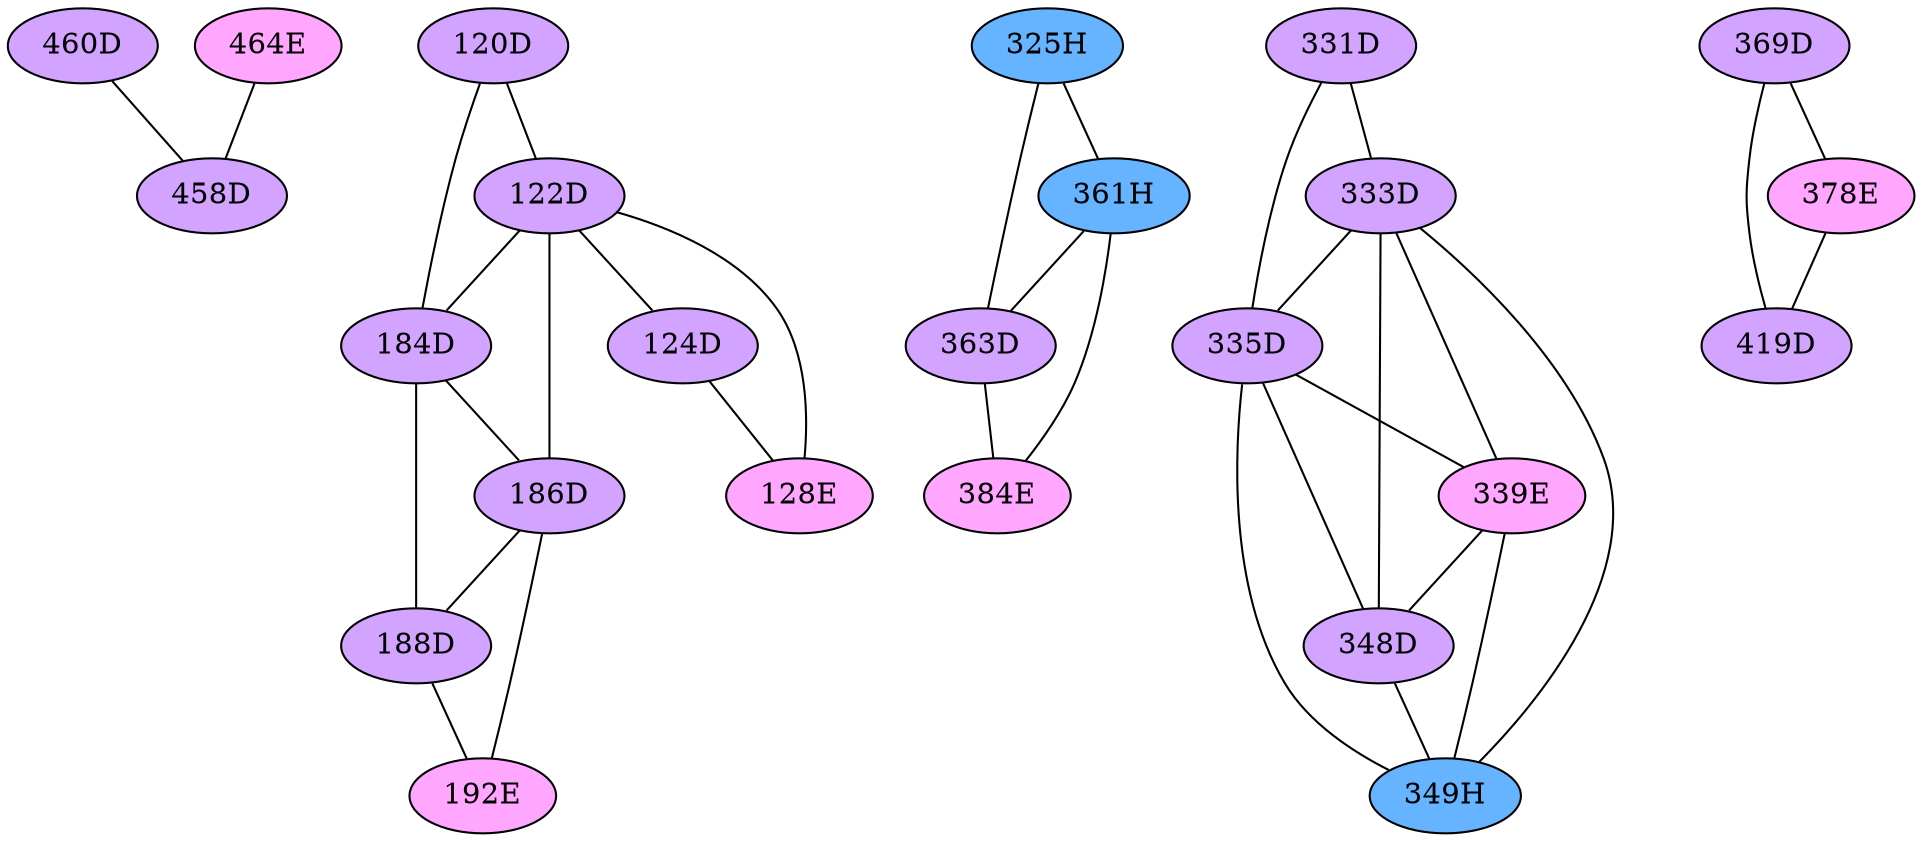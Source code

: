 // The Round Table
graph {
	"460D" [fillcolor="#D3A4FF" style=radial]
	"458D" [fillcolor="#D3A4FF" style=radial]
	"460D" -- "458D" [penwidth=1]
	"464E" [fillcolor="#FFA6FF" style=radial]
	"458D" [fillcolor="#D3A4FF" style=radial]
	"464E" -- "458D" [penwidth=1]
	"120D" [fillcolor="#D3A4FF" style=radial]
	"122D" [fillcolor="#D3A4FF" style=radial]
	"120D" -- "122D" [penwidth=1]
	"120D" [fillcolor="#D3A4FF" style=radial]
	"184D" [fillcolor="#D3A4FF" style=radial]
	"120D" -- "184D" [penwidth=1]
	"122D" [fillcolor="#D3A4FF" style=radial]
	"184D" [fillcolor="#D3A4FF" style=radial]
	"122D" -- "184D" [penwidth=1]
	"122D" [fillcolor="#D3A4FF" style=radial]
	"124D" [fillcolor="#D3A4FF" style=radial]
	"122D" -- "124D" [penwidth=1]
	"122D" [fillcolor="#D3A4FF" style=radial]
	"128E" [fillcolor="#FFA6FF" style=radial]
	"122D" -- "128E" [penwidth=1]
	"122D" [fillcolor="#D3A4FF" style=radial]
	"186D" [fillcolor="#D3A4FF" style=radial]
	"122D" -- "186D" [penwidth=1]
	"124D" [fillcolor="#D3A4FF" style=radial]
	"128E" [fillcolor="#FFA6FF" style=radial]
	"124D" -- "128E" [penwidth=1]
	"184D" [fillcolor="#D3A4FF" style=radial]
	"188D" [fillcolor="#D3A4FF" style=radial]
	"184D" -- "188D" [penwidth=1]
	"184D" [fillcolor="#D3A4FF" style=radial]
	"186D" [fillcolor="#D3A4FF" style=radial]
	"184D" -- "186D" [penwidth=1]
	"186D" [fillcolor="#D3A4FF" style=radial]
	"188D" [fillcolor="#D3A4FF" style=radial]
	"186D" -- "188D" [penwidth=1]
	"186D" [fillcolor="#D3A4FF" style=radial]
	"192E" [fillcolor="#FFA6FF" style=radial]
	"186D" -- "192E" [penwidth=1]
	"188D" [fillcolor="#D3A4FF" style=radial]
	"192E" [fillcolor="#FFA6FF" style=radial]
	"188D" -- "192E" [penwidth=1]
	"325H" [fillcolor="#66B3FF" style=radial]
	"361H" [fillcolor="#66B3FF" style=radial]
	"325H" -- "361H" [penwidth=1]
	"325H" [fillcolor="#66B3FF" style=radial]
	"363D" [fillcolor="#D3A4FF" style=radial]
	"325H" -- "363D" [penwidth=1]
	"361H" [fillcolor="#66B3FF" style=radial]
	"384E" [fillcolor="#FFA6FF" style=radial]
	"361H" -- "384E" [penwidth=1]
	"361H" [fillcolor="#66B3FF" style=radial]
	"363D" [fillcolor="#D3A4FF" style=radial]
	"361H" -- "363D" [penwidth=1]
	"363D" [fillcolor="#D3A4FF" style=radial]
	"384E" [fillcolor="#FFA6FF" style=radial]
	"363D" -- "384E" [penwidth=1]
	"331D" [fillcolor="#D3A4FF" style=radial]
	"333D" [fillcolor="#D3A4FF" style=radial]
	"331D" -- "333D" [penwidth=1]
	"331D" [fillcolor="#D3A4FF" style=radial]
	"335D" [fillcolor="#D3A4FF" style=radial]
	"331D" -- "335D" [penwidth=1]
	"333D" [fillcolor="#D3A4FF" style=radial]
	"335D" [fillcolor="#D3A4FF" style=radial]
	"333D" -- "335D" [penwidth=1]
	"333D" [fillcolor="#D3A4FF" style=radial]
	"339E" [fillcolor="#FFA6FF" style=radial]
	"333D" -- "339E" [penwidth=1]
	"333D" [fillcolor="#D3A4FF" style=radial]
	"348D" [fillcolor="#D3A4FF" style=radial]
	"333D" -- "348D" [penwidth=1]
	"333D" [fillcolor="#D3A4FF" style=radial]
	"349H" [fillcolor="#66B3FF" style=radial]
	"333D" -- "349H" [penwidth=1]
	"335D" [fillcolor="#D3A4FF" style=radial]
	"339E" [fillcolor="#FFA6FF" style=radial]
	"335D" -- "339E" [penwidth=1]
	"335D" [fillcolor="#D3A4FF" style=radial]
	"348D" [fillcolor="#D3A4FF" style=radial]
	"335D" -- "348D" [penwidth=1]
	"335D" [fillcolor="#D3A4FF" style=radial]
	"349H" [fillcolor="#66B3FF" style=radial]
	"335D" -- "349H" [penwidth=1]
	"339E" [fillcolor="#FFA6FF" style=radial]
	"348D" [fillcolor="#D3A4FF" style=radial]
	"339E" -- "348D" [penwidth=1]
	"339E" [fillcolor="#FFA6FF" style=radial]
	"349H" [fillcolor="#66B3FF" style=radial]
	"339E" -- "349H" [penwidth=1]
	"348D" [fillcolor="#D3A4FF" style=radial]
	"349H" [fillcolor="#66B3FF" style=radial]
	"348D" -- "349H" [penwidth=1]
	"369D" [fillcolor="#D3A4FF" style=radial]
	"419D" [fillcolor="#D3A4FF" style=radial]
	"369D" -- "419D" [penwidth=1]
	"369D" [fillcolor="#D3A4FF" style=radial]
	"378E" [fillcolor="#FFA6FF" style=radial]
	"369D" -- "378E" [penwidth=1]
	"378E" [fillcolor="#FFA6FF" style=radial]
	"419D" [fillcolor="#D3A4FF" style=radial]
	"378E" -- "419D" [penwidth=1]
}
